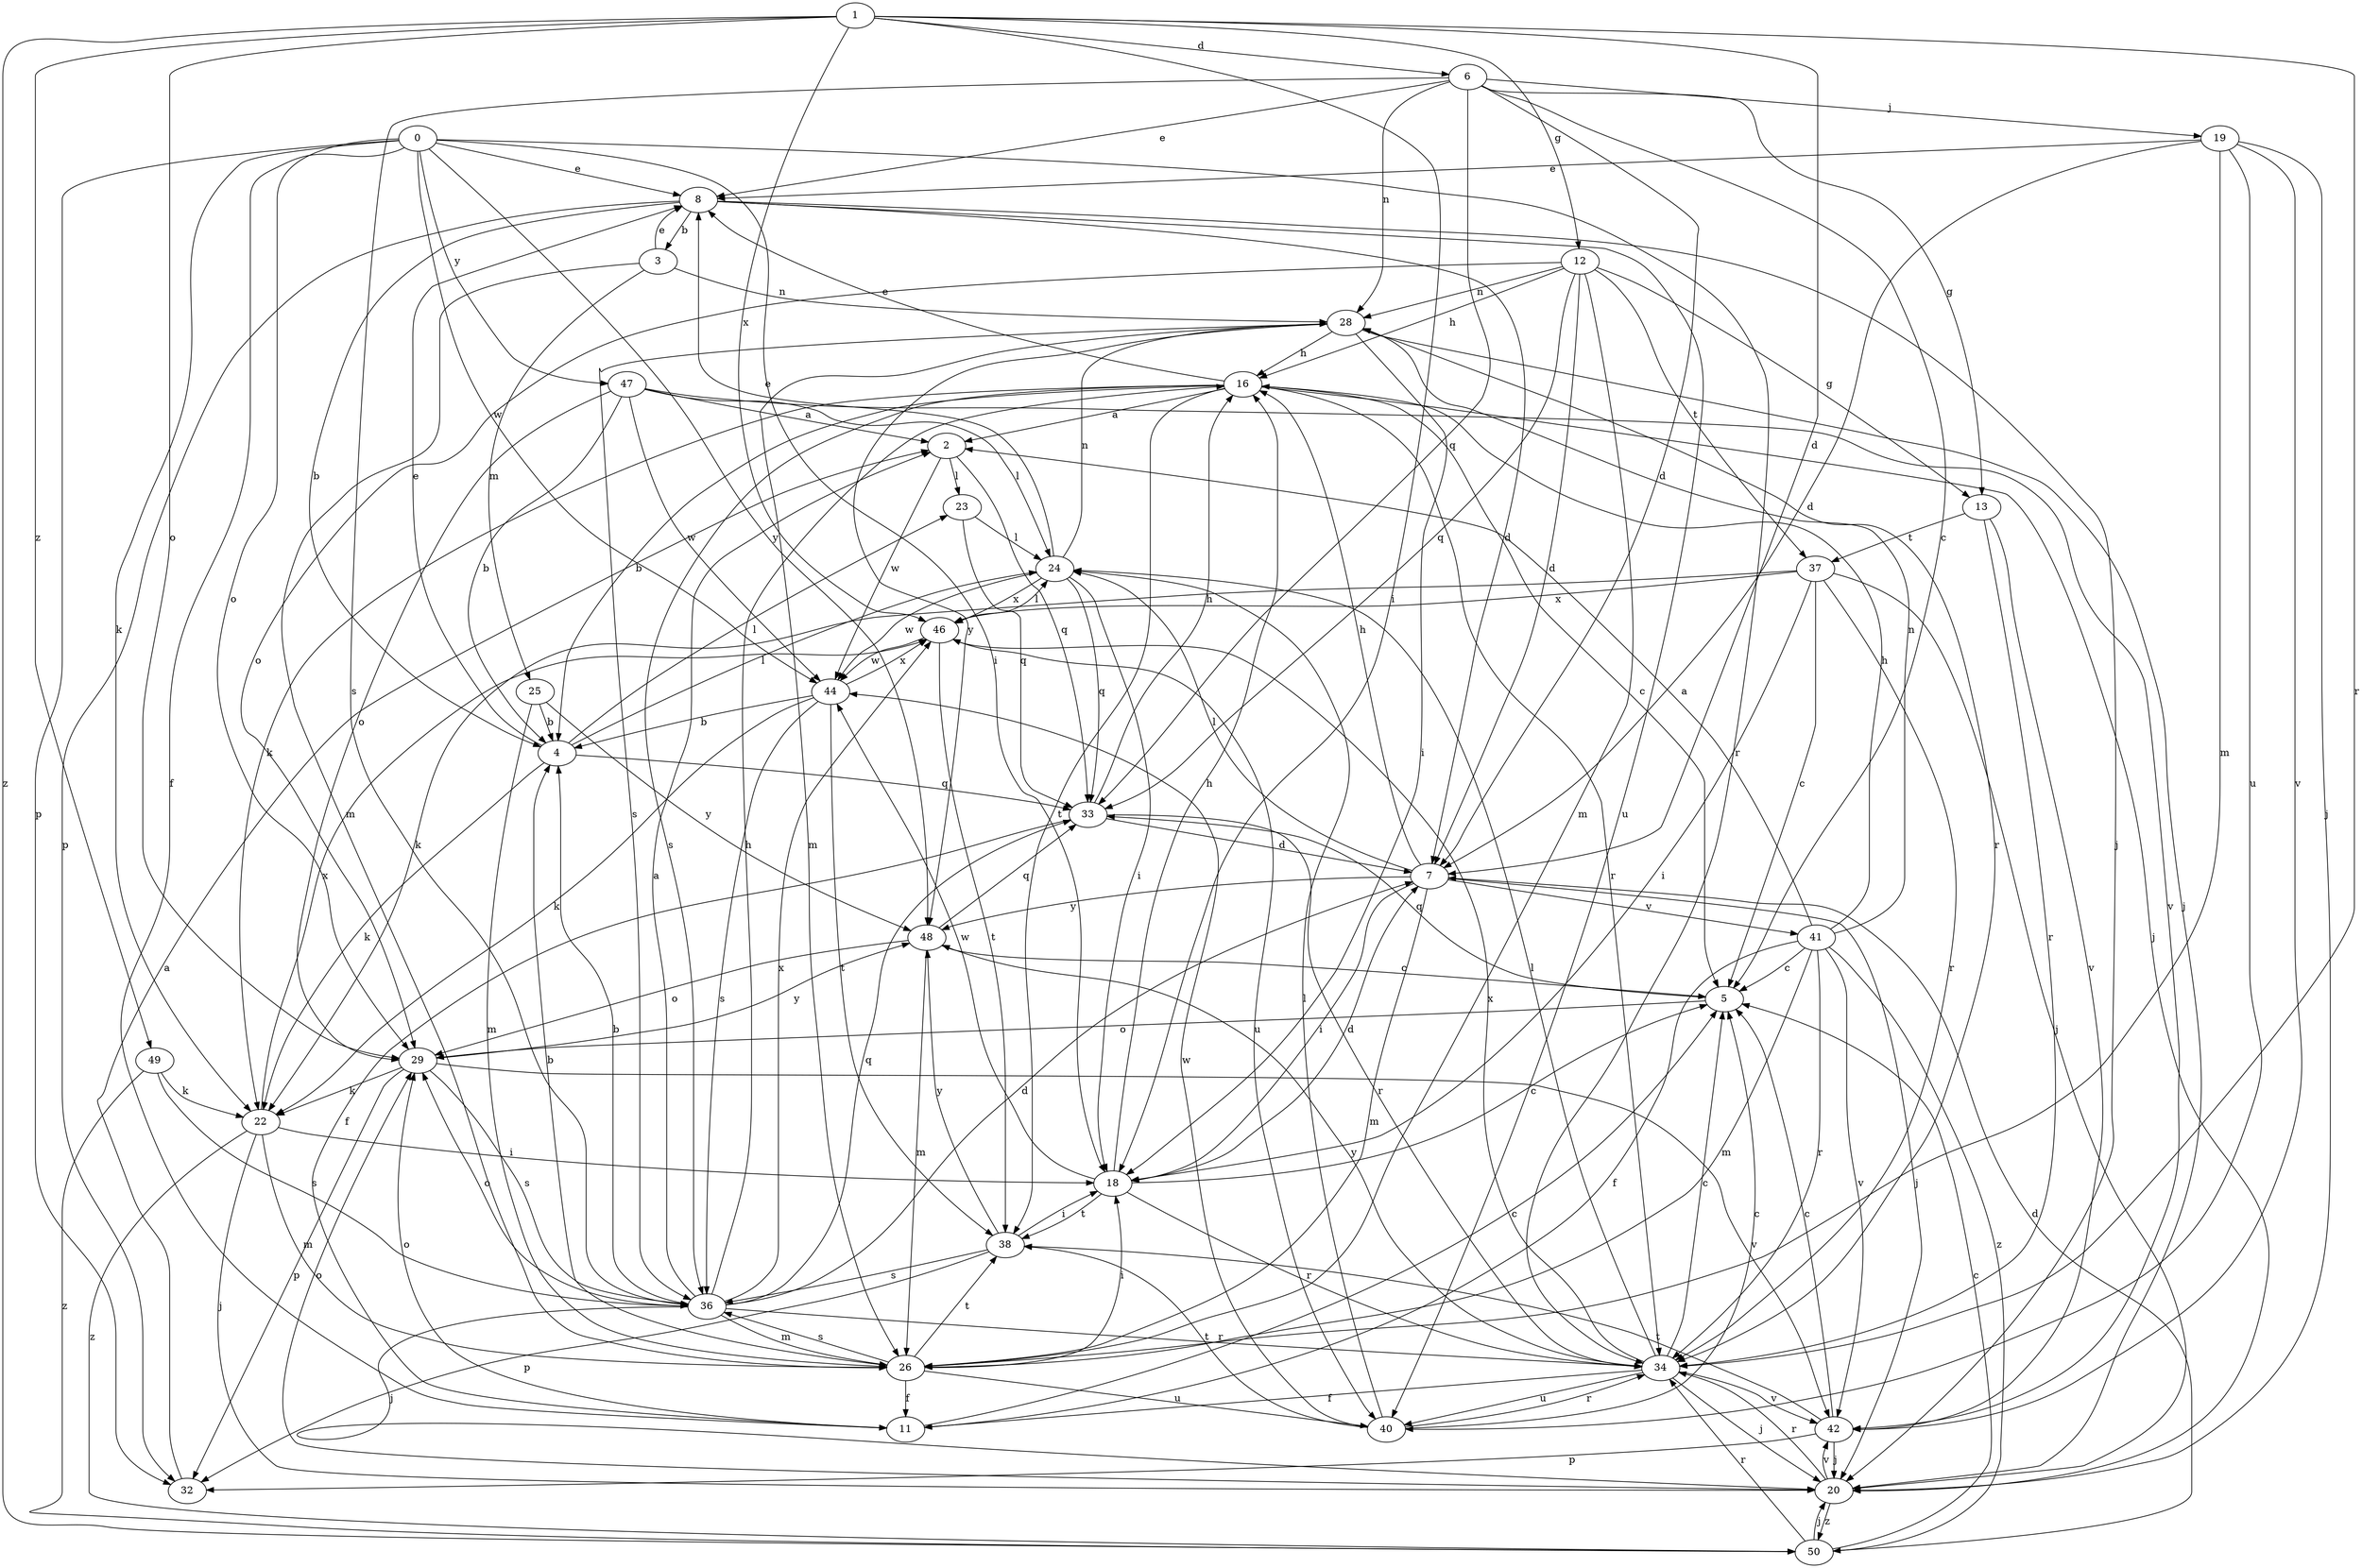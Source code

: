 strict digraph  {
0;
1;
2;
3;
4;
5;
6;
7;
8;
11;
12;
13;
16;
18;
19;
20;
22;
23;
24;
25;
26;
28;
29;
32;
33;
34;
36;
37;
38;
40;
41;
42;
44;
46;
47;
48;
49;
50;
0 -> 8  [label=e];
0 -> 11  [label=f];
0 -> 18  [label=i];
0 -> 22  [label=k];
0 -> 29  [label=o];
0 -> 32  [label=p];
0 -> 34  [label=r];
0 -> 44  [label=w];
0 -> 47  [label=y];
0 -> 48  [label=y];
1 -> 6  [label=d];
1 -> 7  [label=d];
1 -> 12  [label=g];
1 -> 18  [label=i];
1 -> 29  [label=o];
1 -> 34  [label=r];
1 -> 46  [label=x];
1 -> 49  [label=z];
1 -> 50  [label=z];
2 -> 23  [label=l];
2 -> 33  [label=q];
2 -> 44  [label=w];
3 -> 8  [label=e];
3 -> 25  [label=m];
3 -> 26  [label=m];
3 -> 28  [label=n];
4 -> 8  [label=e];
4 -> 22  [label=k];
4 -> 23  [label=l];
4 -> 24  [label=l];
4 -> 33  [label=q];
5 -> 29  [label=o];
5 -> 33  [label=q];
6 -> 5  [label=c];
6 -> 7  [label=d];
6 -> 8  [label=e];
6 -> 13  [label=g];
6 -> 19  [label=j];
6 -> 28  [label=n];
6 -> 33  [label=q];
6 -> 36  [label=s];
7 -> 16  [label=h];
7 -> 18  [label=i];
7 -> 20  [label=j];
7 -> 24  [label=l];
7 -> 26  [label=m];
7 -> 41  [label=v];
7 -> 48  [label=y];
8 -> 3  [label=b];
8 -> 4  [label=b];
8 -> 7  [label=d];
8 -> 20  [label=j];
8 -> 32  [label=p];
8 -> 40  [label=u];
11 -> 5  [label=c];
11 -> 29  [label=o];
12 -> 7  [label=d];
12 -> 13  [label=g];
12 -> 16  [label=h];
12 -> 26  [label=m];
12 -> 28  [label=n];
12 -> 29  [label=o];
12 -> 33  [label=q];
12 -> 37  [label=t];
13 -> 34  [label=r];
13 -> 37  [label=t];
13 -> 42  [label=v];
16 -> 2  [label=a];
16 -> 4  [label=b];
16 -> 5  [label=c];
16 -> 8  [label=e];
16 -> 20  [label=j];
16 -> 22  [label=k];
16 -> 34  [label=r];
16 -> 36  [label=s];
16 -> 38  [label=t];
18 -> 5  [label=c];
18 -> 7  [label=d];
18 -> 16  [label=h];
18 -> 34  [label=r];
18 -> 38  [label=t];
18 -> 44  [label=w];
19 -> 7  [label=d];
19 -> 8  [label=e];
19 -> 20  [label=j];
19 -> 26  [label=m];
19 -> 40  [label=u];
19 -> 42  [label=v];
20 -> 29  [label=o];
20 -> 34  [label=r];
20 -> 42  [label=v];
20 -> 50  [label=z];
22 -> 18  [label=i];
22 -> 20  [label=j];
22 -> 26  [label=m];
22 -> 46  [label=x];
22 -> 50  [label=z];
23 -> 24  [label=l];
23 -> 33  [label=q];
24 -> 8  [label=e];
24 -> 18  [label=i];
24 -> 28  [label=n];
24 -> 33  [label=q];
24 -> 44  [label=w];
24 -> 46  [label=x];
25 -> 4  [label=b];
25 -> 26  [label=m];
25 -> 48  [label=y];
26 -> 4  [label=b];
26 -> 11  [label=f];
26 -> 18  [label=i];
26 -> 36  [label=s];
26 -> 38  [label=t];
26 -> 40  [label=u];
28 -> 16  [label=h];
28 -> 18  [label=i];
28 -> 20  [label=j];
28 -> 26  [label=m];
28 -> 34  [label=r];
28 -> 36  [label=s];
28 -> 48  [label=y];
29 -> 22  [label=k];
29 -> 32  [label=p];
29 -> 36  [label=s];
29 -> 42  [label=v];
29 -> 48  [label=y];
32 -> 2  [label=a];
33 -> 7  [label=d];
33 -> 11  [label=f];
33 -> 16  [label=h];
33 -> 34  [label=r];
34 -> 5  [label=c];
34 -> 11  [label=f];
34 -> 20  [label=j];
34 -> 24  [label=l];
34 -> 40  [label=u];
34 -> 42  [label=v];
34 -> 46  [label=x];
34 -> 48  [label=y];
36 -> 2  [label=a];
36 -> 4  [label=b];
36 -> 7  [label=d];
36 -> 16  [label=h];
36 -> 20  [label=j];
36 -> 26  [label=m];
36 -> 29  [label=o];
36 -> 33  [label=q];
36 -> 34  [label=r];
36 -> 46  [label=x];
37 -> 5  [label=c];
37 -> 18  [label=i];
37 -> 20  [label=j];
37 -> 22  [label=k];
37 -> 34  [label=r];
37 -> 46  [label=x];
38 -> 18  [label=i];
38 -> 32  [label=p];
38 -> 36  [label=s];
38 -> 48  [label=y];
40 -> 5  [label=c];
40 -> 24  [label=l];
40 -> 34  [label=r];
40 -> 38  [label=t];
40 -> 44  [label=w];
41 -> 2  [label=a];
41 -> 5  [label=c];
41 -> 11  [label=f];
41 -> 16  [label=h];
41 -> 26  [label=m];
41 -> 28  [label=n];
41 -> 34  [label=r];
41 -> 42  [label=v];
41 -> 50  [label=z];
42 -> 5  [label=c];
42 -> 20  [label=j];
42 -> 32  [label=p];
42 -> 38  [label=t];
44 -> 4  [label=b];
44 -> 22  [label=k];
44 -> 36  [label=s];
44 -> 38  [label=t];
44 -> 46  [label=x];
46 -> 24  [label=l];
46 -> 38  [label=t];
46 -> 40  [label=u];
46 -> 44  [label=w];
47 -> 2  [label=a];
47 -> 4  [label=b];
47 -> 24  [label=l];
47 -> 29  [label=o];
47 -> 42  [label=v];
47 -> 44  [label=w];
48 -> 5  [label=c];
48 -> 26  [label=m];
48 -> 29  [label=o];
48 -> 33  [label=q];
49 -> 22  [label=k];
49 -> 36  [label=s];
49 -> 50  [label=z];
50 -> 5  [label=c];
50 -> 7  [label=d];
50 -> 20  [label=j];
50 -> 34  [label=r];
}
